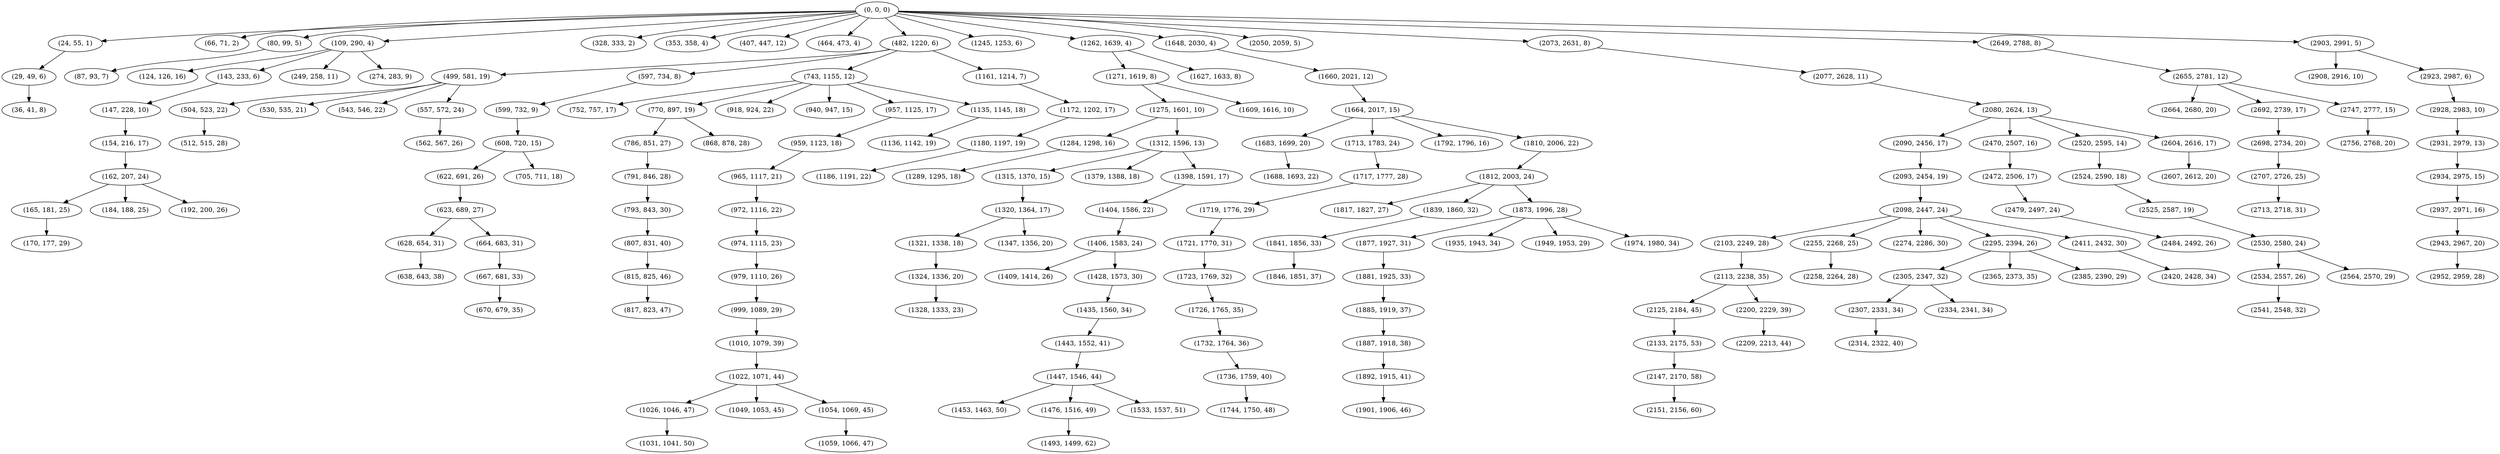 digraph tree {
    "(0, 0, 0)";
    "(24, 55, 1)";
    "(29, 49, 6)";
    "(36, 41, 8)";
    "(66, 71, 2)";
    "(80, 99, 5)";
    "(87, 93, 7)";
    "(109, 290, 4)";
    "(124, 126, 16)";
    "(143, 233, 6)";
    "(147, 228, 10)";
    "(154, 216, 17)";
    "(162, 207, 24)";
    "(165, 181, 25)";
    "(170, 177, 29)";
    "(184, 188, 25)";
    "(192, 200, 26)";
    "(249, 258, 11)";
    "(274, 283, 9)";
    "(328, 333, 2)";
    "(353, 358, 4)";
    "(407, 447, 12)";
    "(464, 473, 4)";
    "(482, 1220, 6)";
    "(499, 581, 19)";
    "(504, 523, 22)";
    "(512, 515, 28)";
    "(530, 535, 21)";
    "(543, 546, 22)";
    "(557, 572, 24)";
    "(562, 567, 26)";
    "(597, 734, 8)";
    "(599, 732, 9)";
    "(608, 720, 15)";
    "(622, 691, 26)";
    "(623, 689, 27)";
    "(628, 654, 31)";
    "(638, 643, 38)";
    "(664, 683, 31)";
    "(667, 681, 33)";
    "(670, 679, 35)";
    "(705, 711, 18)";
    "(743, 1155, 12)";
    "(752, 757, 17)";
    "(770, 897, 19)";
    "(786, 851, 27)";
    "(791, 846, 28)";
    "(793, 843, 30)";
    "(807, 831, 40)";
    "(815, 825, 46)";
    "(817, 823, 47)";
    "(868, 878, 28)";
    "(918, 924, 22)";
    "(940, 947, 15)";
    "(957, 1125, 17)";
    "(959, 1123, 18)";
    "(965, 1117, 21)";
    "(972, 1116, 22)";
    "(974, 1115, 23)";
    "(979, 1110, 26)";
    "(999, 1089, 29)";
    "(1010, 1079, 39)";
    "(1022, 1071, 44)";
    "(1026, 1046, 47)";
    "(1031, 1041, 50)";
    "(1049, 1053, 45)";
    "(1054, 1069, 45)";
    "(1059, 1066, 47)";
    "(1135, 1145, 18)";
    "(1136, 1142, 19)";
    "(1161, 1214, 7)";
    "(1172, 1202, 17)";
    "(1180, 1197, 19)";
    "(1186, 1191, 22)";
    "(1245, 1253, 6)";
    "(1262, 1639, 4)";
    "(1271, 1619, 8)";
    "(1275, 1601, 10)";
    "(1284, 1298, 16)";
    "(1289, 1295, 18)";
    "(1312, 1596, 13)";
    "(1315, 1370, 15)";
    "(1320, 1364, 17)";
    "(1321, 1338, 18)";
    "(1324, 1336, 20)";
    "(1328, 1333, 23)";
    "(1347, 1356, 20)";
    "(1379, 1388, 18)";
    "(1398, 1591, 17)";
    "(1404, 1586, 22)";
    "(1406, 1583, 24)";
    "(1409, 1414, 26)";
    "(1428, 1573, 30)";
    "(1435, 1560, 34)";
    "(1443, 1552, 41)";
    "(1447, 1546, 44)";
    "(1453, 1463, 50)";
    "(1476, 1516, 49)";
    "(1493, 1499, 62)";
    "(1533, 1537, 51)";
    "(1609, 1616, 10)";
    "(1627, 1633, 8)";
    "(1648, 2030, 4)";
    "(1660, 2021, 12)";
    "(1664, 2017, 15)";
    "(1683, 1699, 20)";
    "(1688, 1693, 22)";
    "(1713, 1783, 24)";
    "(1717, 1777, 28)";
    "(1719, 1776, 29)";
    "(1721, 1770, 31)";
    "(1723, 1769, 32)";
    "(1726, 1765, 35)";
    "(1732, 1764, 36)";
    "(1736, 1759, 40)";
    "(1744, 1750, 48)";
    "(1792, 1796, 16)";
    "(1810, 2006, 22)";
    "(1812, 2003, 24)";
    "(1817, 1827, 27)";
    "(1839, 1860, 32)";
    "(1841, 1856, 33)";
    "(1846, 1851, 37)";
    "(1873, 1996, 28)";
    "(1877, 1927, 31)";
    "(1881, 1925, 33)";
    "(1885, 1919, 37)";
    "(1887, 1918, 38)";
    "(1892, 1915, 41)";
    "(1901, 1906, 46)";
    "(1935, 1943, 34)";
    "(1949, 1953, 29)";
    "(1974, 1980, 34)";
    "(2050, 2059, 5)";
    "(2073, 2631, 8)";
    "(2077, 2628, 11)";
    "(2080, 2624, 13)";
    "(2090, 2456, 17)";
    "(2093, 2454, 19)";
    "(2098, 2447, 24)";
    "(2103, 2249, 28)";
    "(2113, 2238, 35)";
    "(2125, 2184, 45)";
    "(2133, 2175, 53)";
    "(2147, 2170, 58)";
    "(2151, 2156, 60)";
    "(2200, 2229, 39)";
    "(2209, 2213, 44)";
    "(2255, 2268, 25)";
    "(2258, 2264, 28)";
    "(2274, 2286, 30)";
    "(2295, 2394, 26)";
    "(2305, 2347, 32)";
    "(2307, 2331, 34)";
    "(2314, 2322, 40)";
    "(2334, 2341, 34)";
    "(2365, 2373, 35)";
    "(2385, 2390, 29)";
    "(2411, 2432, 30)";
    "(2420, 2428, 34)";
    "(2470, 2507, 16)";
    "(2472, 2506, 17)";
    "(2479, 2497, 24)";
    "(2484, 2492, 26)";
    "(2520, 2595, 14)";
    "(2524, 2590, 18)";
    "(2525, 2587, 19)";
    "(2530, 2580, 24)";
    "(2534, 2557, 26)";
    "(2541, 2548, 32)";
    "(2564, 2570, 29)";
    "(2604, 2616, 17)";
    "(2607, 2612, 20)";
    "(2649, 2788, 8)";
    "(2655, 2781, 12)";
    "(2664, 2680, 20)";
    "(2692, 2739, 17)";
    "(2698, 2734, 20)";
    "(2707, 2726, 25)";
    "(2713, 2718, 31)";
    "(2747, 2777, 15)";
    "(2756, 2768, 20)";
    "(2903, 2991, 5)";
    "(2908, 2916, 10)";
    "(2923, 2987, 6)";
    "(2928, 2983, 10)";
    "(2931, 2979, 13)";
    "(2934, 2975, 15)";
    "(2937, 2971, 16)";
    "(2943, 2967, 20)";
    "(2952, 2959, 28)";
    "(0, 0, 0)" -> "(24, 55, 1)";
    "(0, 0, 0)" -> "(66, 71, 2)";
    "(0, 0, 0)" -> "(80, 99, 5)";
    "(0, 0, 0)" -> "(109, 290, 4)";
    "(0, 0, 0)" -> "(328, 333, 2)";
    "(0, 0, 0)" -> "(353, 358, 4)";
    "(0, 0, 0)" -> "(407, 447, 12)";
    "(0, 0, 0)" -> "(464, 473, 4)";
    "(0, 0, 0)" -> "(482, 1220, 6)";
    "(0, 0, 0)" -> "(1245, 1253, 6)";
    "(0, 0, 0)" -> "(1262, 1639, 4)";
    "(0, 0, 0)" -> "(1648, 2030, 4)";
    "(0, 0, 0)" -> "(2050, 2059, 5)";
    "(0, 0, 0)" -> "(2073, 2631, 8)";
    "(0, 0, 0)" -> "(2649, 2788, 8)";
    "(0, 0, 0)" -> "(2903, 2991, 5)";
    "(24, 55, 1)" -> "(29, 49, 6)";
    "(29, 49, 6)" -> "(36, 41, 8)";
    "(80, 99, 5)" -> "(87, 93, 7)";
    "(109, 290, 4)" -> "(124, 126, 16)";
    "(109, 290, 4)" -> "(143, 233, 6)";
    "(109, 290, 4)" -> "(249, 258, 11)";
    "(109, 290, 4)" -> "(274, 283, 9)";
    "(143, 233, 6)" -> "(147, 228, 10)";
    "(147, 228, 10)" -> "(154, 216, 17)";
    "(154, 216, 17)" -> "(162, 207, 24)";
    "(162, 207, 24)" -> "(165, 181, 25)";
    "(162, 207, 24)" -> "(184, 188, 25)";
    "(162, 207, 24)" -> "(192, 200, 26)";
    "(165, 181, 25)" -> "(170, 177, 29)";
    "(482, 1220, 6)" -> "(499, 581, 19)";
    "(482, 1220, 6)" -> "(597, 734, 8)";
    "(482, 1220, 6)" -> "(743, 1155, 12)";
    "(482, 1220, 6)" -> "(1161, 1214, 7)";
    "(499, 581, 19)" -> "(504, 523, 22)";
    "(499, 581, 19)" -> "(530, 535, 21)";
    "(499, 581, 19)" -> "(543, 546, 22)";
    "(499, 581, 19)" -> "(557, 572, 24)";
    "(504, 523, 22)" -> "(512, 515, 28)";
    "(557, 572, 24)" -> "(562, 567, 26)";
    "(597, 734, 8)" -> "(599, 732, 9)";
    "(599, 732, 9)" -> "(608, 720, 15)";
    "(608, 720, 15)" -> "(622, 691, 26)";
    "(608, 720, 15)" -> "(705, 711, 18)";
    "(622, 691, 26)" -> "(623, 689, 27)";
    "(623, 689, 27)" -> "(628, 654, 31)";
    "(623, 689, 27)" -> "(664, 683, 31)";
    "(628, 654, 31)" -> "(638, 643, 38)";
    "(664, 683, 31)" -> "(667, 681, 33)";
    "(667, 681, 33)" -> "(670, 679, 35)";
    "(743, 1155, 12)" -> "(752, 757, 17)";
    "(743, 1155, 12)" -> "(770, 897, 19)";
    "(743, 1155, 12)" -> "(918, 924, 22)";
    "(743, 1155, 12)" -> "(940, 947, 15)";
    "(743, 1155, 12)" -> "(957, 1125, 17)";
    "(743, 1155, 12)" -> "(1135, 1145, 18)";
    "(770, 897, 19)" -> "(786, 851, 27)";
    "(770, 897, 19)" -> "(868, 878, 28)";
    "(786, 851, 27)" -> "(791, 846, 28)";
    "(791, 846, 28)" -> "(793, 843, 30)";
    "(793, 843, 30)" -> "(807, 831, 40)";
    "(807, 831, 40)" -> "(815, 825, 46)";
    "(815, 825, 46)" -> "(817, 823, 47)";
    "(957, 1125, 17)" -> "(959, 1123, 18)";
    "(959, 1123, 18)" -> "(965, 1117, 21)";
    "(965, 1117, 21)" -> "(972, 1116, 22)";
    "(972, 1116, 22)" -> "(974, 1115, 23)";
    "(974, 1115, 23)" -> "(979, 1110, 26)";
    "(979, 1110, 26)" -> "(999, 1089, 29)";
    "(999, 1089, 29)" -> "(1010, 1079, 39)";
    "(1010, 1079, 39)" -> "(1022, 1071, 44)";
    "(1022, 1071, 44)" -> "(1026, 1046, 47)";
    "(1022, 1071, 44)" -> "(1049, 1053, 45)";
    "(1022, 1071, 44)" -> "(1054, 1069, 45)";
    "(1026, 1046, 47)" -> "(1031, 1041, 50)";
    "(1054, 1069, 45)" -> "(1059, 1066, 47)";
    "(1135, 1145, 18)" -> "(1136, 1142, 19)";
    "(1161, 1214, 7)" -> "(1172, 1202, 17)";
    "(1172, 1202, 17)" -> "(1180, 1197, 19)";
    "(1180, 1197, 19)" -> "(1186, 1191, 22)";
    "(1262, 1639, 4)" -> "(1271, 1619, 8)";
    "(1262, 1639, 4)" -> "(1627, 1633, 8)";
    "(1271, 1619, 8)" -> "(1275, 1601, 10)";
    "(1271, 1619, 8)" -> "(1609, 1616, 10)";
    "(1275, 1601, 10)" -> "(1284, 1298, 16)";
    "(1275, 1601, 10)" -> "(1312, 1596, 13)";
    "(1284, 1298, 16)" -> "(1289, 1295, 18)";
    "(1312, 1596, 13)" -> "(1315, 1370, 15)";
    "(1312, 1596, 13)" -> "(1379, 1388, 18)";
    "(1312, 1596, 13)" -> "(1398, 1591, 17)";
    "(1315, 1370, 15)" -> "(1320, 1364, 17)";
    "(1320, 1364, 17)" -> "(1321, 1338, 18)";
    "(1320, 1364, 17)" -> "(1347, 1356, 20)";
    "(1321, 1338, 18)" -> "(1324, 1336, 20)";
    "(1324, 1336, 20)" -> "(1328, 1333, 23)";
    "(1398, 1591, 17)" -> "(1404, 1586, 22)";
    "(1404, 1586, 22)" -> "(1406, 1583, 24)";
    "(1406, 1583, 24)" -> "(1409, 1414, 26)";
    "(1406, 1583, 24)" -> "(1428, 1573, 30)";
    "(1428, 1573, 30)" -> "(1435, 1560, 34)";
    "(1435, 1560, 34)" -> "(1443, 1552, 41)";
    "(1443, 1552, 41)" -> "(1447, 1546, 44)";
    "(1447, 1546, 44)" -> "(1453, 1463, 50)";
    "(1447, 1546, 44)" -> "(1476, 1516, 49)";
    "(1447, 1546, 44)" -> "(1533, 1537, 51)";
    "(1476, 1516, 49)" -> "(1493, 1499, 62)";
    "(1648, 2030, 4)" -> "(1660, 2021, 12)";
    "(1660, 2021, 12)" -> "(1664, 2017, 15)";
    "(1664, 2017, 15)" -> "(1683, 1699, 20)";
    "(1664, 2017, 15)" -> "(1713, 1783, 24)";
    "(1664, 2017, 15)" -> "(1792, 1796, 16)";
    "(1664, 2017, 15)" -> "(1810, 2006, 22)";
    "(1683, 1699, 20)" -> "(1688, 1693, 22)";
    "(1713, 1783, 24)" -> "(1717, 1777, 28)";
    "(1717, 1777, 28)" -> "(1719, 1776, 29)";
    "(1719, 1776, 29)" -> "(1721, 1770, 31)";
    "(1721, 1770, 31)" -> "(1723, 1769, 32)";
    "(1723, 1769, 32)" -> "(1726, 1765, 35)";
    "(1726, 1765, 35)" -> "(1732, 1764, 36)";
    "(1732, 1764, 36)" -> "(1736, 1759, 40)";
    "(1736, 1759, 40)" -> "(1744, 1750, 48)";
    "(1810, 2006, 22)" -> "(1812, 2003, 24)";
    "(1812, 2003, 24)" -> "(1817, 1827, 27)";
    "(1812, 2003, 24)" -> "(1839, 1860, 32)";
    "(1812, 2003, 24)" -> "(1873, 1996, 28)";
    "(1839, 1860, 32)" -> "(1841, 1856, 33)";
    "(1841, 1856, 33)" -> "(1846, 1851, 37)";
    "(1873, 1996, 28)" -> "(1877, 1927, 31)";
    "(1873, 1996, 28)" -> "(1935, 1943, 34)";
    "(1873, 1996, 28)" -> "(1949, 1953, 29)";
    "(1873, 1996, 28)" -> "(1974, 1980, 34)";
    "(1877, 1927, 31)" -> "(1881, 1925, 33)";
    "(1881, 1925, 33)" -> "(1885, 1919, 37)";
    "(1885, 1919, 37)" -> "(1887, 1918, 38)";
    "(1887, 1918, 38)" -> "(1892, 1915, 41)";
    "(1892, 1915, 41)" -> "(1901, 1906, 46)";
    "(2073, 2631, 8)" -> "(2077, 2628, 11)";
    "(2077, 2628, 11)" -> "(2080, 2624, 13)";
    "(2080, 2624, 13)" -> "(2090, 2456, 17)";
    "(2080, 2624, 13)" -> "(2470, 2507, 16)";
    "(2080, 2624, 13)" -> "(2520, 2595, 14)";
    "(2080, 2624, 13)" -> "(2604, 2616, 17)";
    "(2090, 2456, 17)" -> "(2093, 2454, 19)";
    "(2093, 2454, 19)" -> "(2098, 2447, 24)";
    "(2098, 2447, 24)" -> "(2103, 2249, 28)";
    "(2098, 2447, 24)" -> "(2255, 2268, 25)";
    "(2098, 2447, 24)" -> "(2274, 2286, 30)";
    "(2098, 2447, 24)" -> "(2295, 2394, 26)";
    "(2098, 2447, 24)" -> "(2411, 2432, 30)";
    "(2103, 2249, 28)" -> "(2113, 2238, 35)";
    "(2113, 2238, 35)" -> "(2125, 2184, 45)";
    "(2113, 2238, 35)" -> "(2200, 2229, 39)";
    "(2125, 2184, 45)" -> "(2133, 2175, 53)";
    "(2133, 2175, 53)" -> "(2147, 2170, 58)";
    "(2147, 2170, 58)" -> "(2151, 2156, 60)";
    "(2200, 2229, 39)" -> "(2209, 2213, 44)";
    "(2255, 2268, 25)" -> "(2258, 2264, 28)";
    "(2295, 2394, 26)" -> "(2305, 2347, 32)";
    "(2295, 2394, 26)" -> "(2365, 2373, 35)";
    "(2295, 2394, 26)" -> "(2385, 2390, 29)";
    "(2305, 2347, 32)" -> "(2307, 2331, 34)";
    "(2305, 2347, 32)" -> "(2334, 2341, 34)";
    "(2307, 2331, 34)" -> "(2314, 2322, 40)";
    "(2411, 2432, 30)" -> "(2420, 2428, 34)";
    "(2470, 2507, 16)" -> "(2472, 2506, 17)";
    "(2472, 2506, 17)" -> "(2479, 2497, 24)";
    "(2479, 2497, 24)" -> "(2484, 2492, 26)";
    "(2520, 2595, 14)" -> "(2524, 2590, 18)";
    "(2524, 2590, 18)" -> "(2525, 2587, 19)";
    "(2525, 2587, 19)" -> "(2530, 2580, 24)";
    "(2530, 2580, 24)" -> "(2534, 2557, 26)";
    "(2530, 2580, 24)" -> "(2564, 2570, 29)";
    "(2534, 2557, 26)" -> "(2541, 2548, 32)";
    "(2604, 2616, 17)" -> "(2607, 2612, 20)";
    "(2649, 2788, 8)" -> "(2655, 2781, 12)";
    "(2655, 2781, 12)" -> "(2664, 2680, 20)";
    "(2655, 2781, 12)" -> "(2692, 2739, 17)";
    "(2655, 2781, 12)" -> "(2747, 2777, 15)";
    "(2692, 2739, 17)" -> "(2698, 2734, 20)";
    "(2698, 2734, 20)" -> "(2707, 2726, 25)";
    "(2707, 2726, 25)" -> "(2713, 2718, 31)";
    "(2747, 2777, 15)" -> "(2756, 2768, 20)";
    "(2903, 2991, 5)" -> "(2908, 2916, 10)";
    "(2903, 2991, 5)" -> "(2923, 2987, 6)";
    "(2923, 2987, 6)" -> "(2928, 2983, 10)";
    "(2928, 2983, 10)" -> "(2931, 2979, 13)";
    "(2931, 2979, 13)" -> "(2934, 2975, 15)";
    "(2934, 2975, 15)" -> "(2937, 2971, 16)";
    "(2937, 2971, 16)" -> "(2943, 2967, 20)";
    "(2943, 2967, 20)" -> "(2952, 2959, 28)";
}
